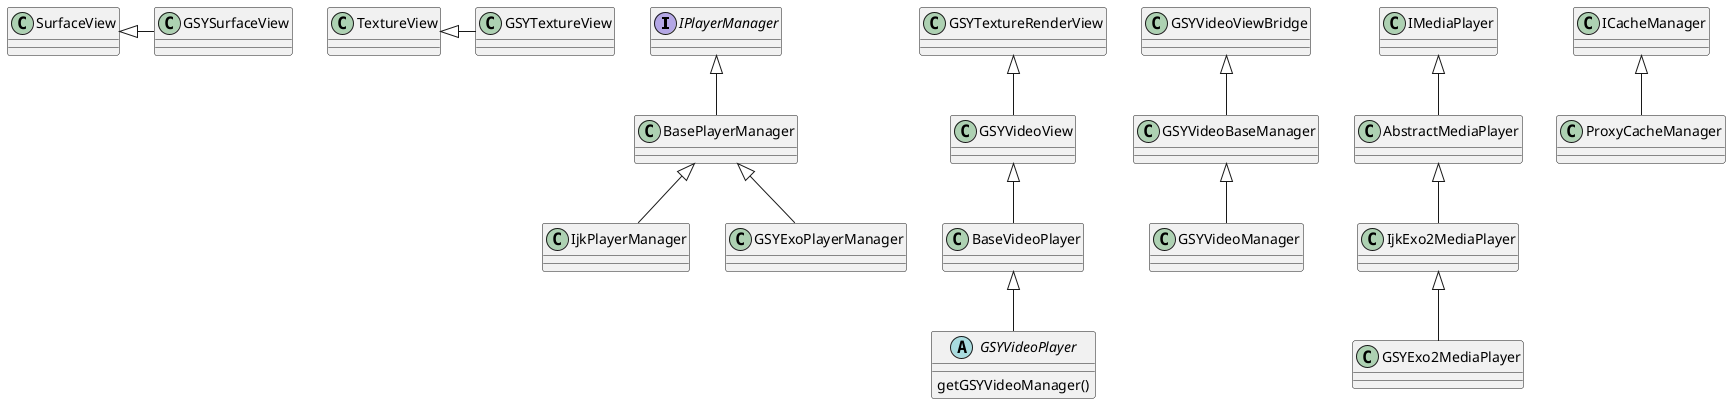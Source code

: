 @startuml
interface IPlayerManager{

}
IPlayerManager <|--BasePlayerManager
BasePlayerManager <|--IjkPlayerManager 
BasePlayerManager <|--GSYExoPlayerManager

GSYTextureRenderView <|-- GSYVideoView
GSYVideoView <|--BaseVideoPlayer
abstract class GSYVideoPlayer {
    getGSYVideoManager()
}
BaseVideoPlayer<|--GSYVideoPlayer

GSYVideoViewBridge <|--GSYVideoBaseManager

GSYVideoBaseManager <|--GSYVideoManager

IMediaPlayer <|-- AbstractMediaPlayer

AbstractMediaPlayer<|--IjkExo2MediaPlayer

IjkExo2MediaPlayer<|--GSYExo2MediaPlayer
SurfaceView<|-GSYSurfaceView
TextureView <|-GSYTextureView


ICacheManager<|--ProxyCacheManager




@enduml